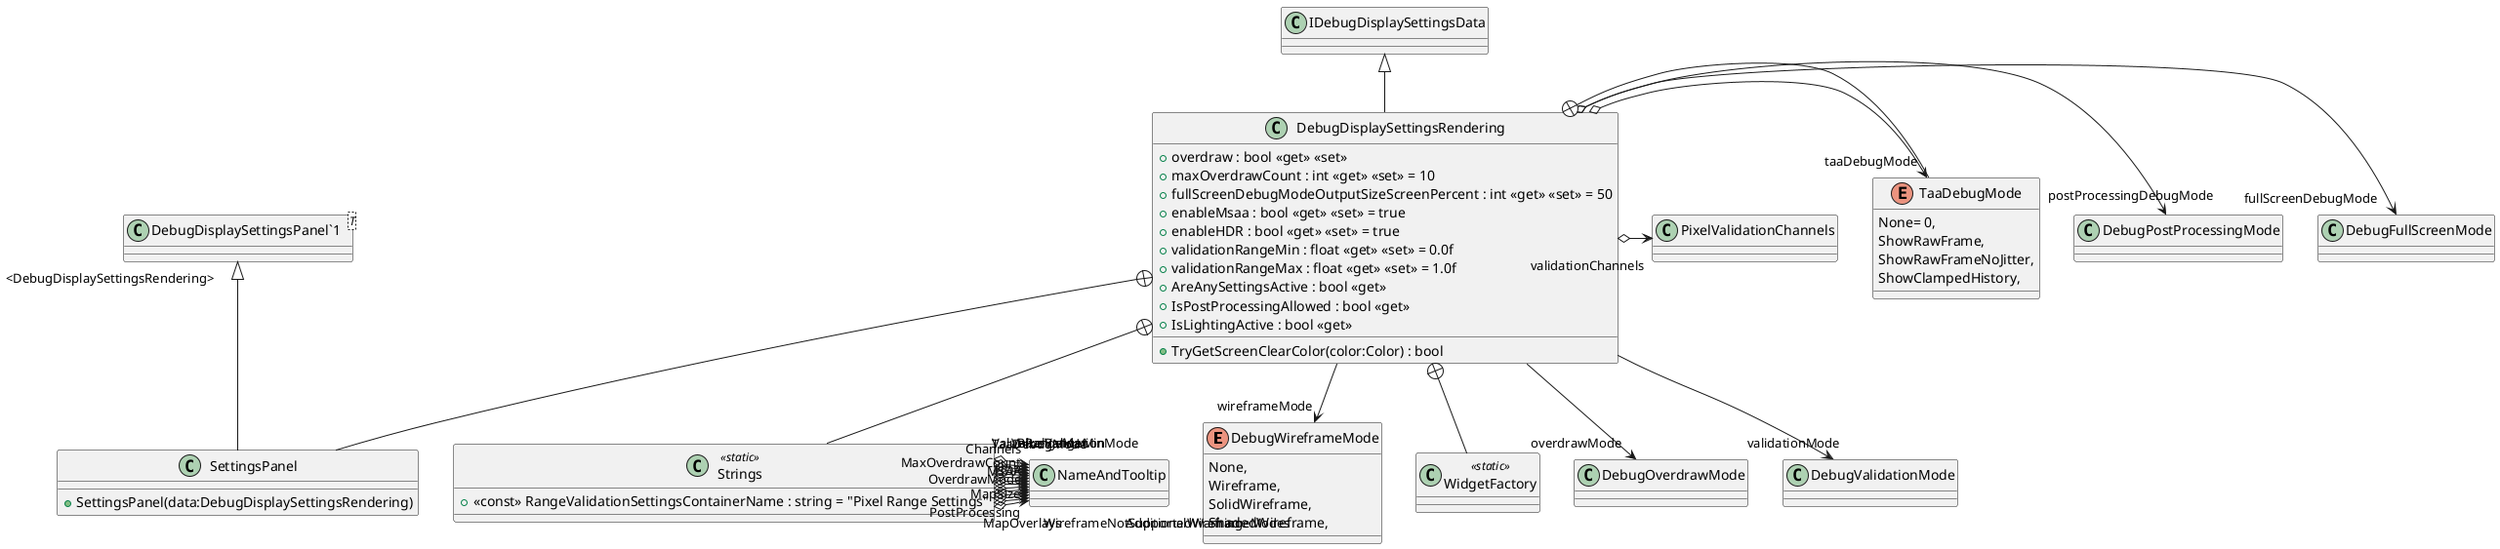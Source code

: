 @startuml
enum DebugWireframeMode {
    None,
    Wireframe,
    SolidWireframe,
    ShadedWireframe,
}
class DebugDisplaySettingsRendering {
    + overdraw : bool <<get>> <<set>>
    + maxOverdrawCount : int <<get>> <<set>> = 10
    + fullScreenDebugModeOutputSizeScreenPercent : int <<get>> <<set>> = 50
    + enableMsaa : bool <<get>> <<set>> = true
    + enableHDR : bool <<get>> <<set>> = true
    + validationRangeMin : float <<get>> <<set>> = 0.0f
    + validationRangeMax : float <<get>> <<set>> = 1.0f
    + AreAnySettingsActive : bool <<get>>
    + IsPostProcessingAllowed : bool <<get>>
    + IsLightingActive : bool <<get>>
    + TryGetScreenClearColor(color:Color) : bool
}
enum TaaDebugMode {
    None= 0,
    ShowRawFrame,
    ShowRawFrameNoJitter,
    ShowClampedHistory,
}
class Strings <<static>> {
    + <<const>> RangeValidationSettingsContainerName : string = "Pixel Range Settings"
}
class WidgetFactory <<static>> {
}
class SettingsPanel {
    + SettingsPanel(data:DebugDisplaySettingsRendering)
}
class "DebugDisplaySettingsPanel`1"<T> {
}
IDebugDisplaySettingsData <|-- DebugDisplaySettingsRendering
DebugDisplaySettingsRendering --> "wireframeMode" DebugWireframeMode
DebugDisplaySettingsRendering --> "overdrawMode" DebugOverdrawMode
DebugDisplaySettingsRendering o-> "fullScreenDebugMode" DebugFullScreenMode
DebugDisplaySettingsRendering o-> "postProcessingDebugMode" DebugPostProcessingMode
DebugDisplaySettingsRendering o-> "taaDebugMode" TaaDebugMode
DebugDisplaySettingsRendering --> "validationMode" DebugValidationMode
DebugDisplaySettingsRendering o-> "validationChannels" PixelValidationChannels
DebugDisplaySettingsRendering +-- TaaDebugMode
DebugDisplaySettingsRendering +-- Strings
Strings o-> "MapOverlays" NameAndTooltip
Strings o-> "MapSize" NameAndTooltip
Strings o-> "AdditionalWireframeModes" NameAndTooltip
Strings o-> "WireframeNotSupportedWarning" NameAndTooltip
Strings o-> "OverdrawMode" NameAndTooltip
Strings o-> "MaxOverdrawCount" NameAndTooltip
Strings o-> "PostProcessing" NameAndTooltip
Strings o-> "MSAA" NameAndTooltip
Strings o-> "HDR" NameAndTooltip
Strings o-> "TaaDebugMode" NameAndTooltip
Strings o-> "PixelValidationMode" NameAndTooltip
Strings o-> "Channels" NameAndTooltip
Strings o-> "ValueRangeMin" NameAndTooltip
Strings o-> "ValueRangeMax" NameAndTooltip
DebugDisplaySettingsRendering +-- WidgetFactory
DebugDisplaySettingsRendering +-- SettingsPanel
"DebugDisplaySettingsPanel`1" "<DebugDisplaySettingsRendering>" <|-- SettingsPanel
@enduml
